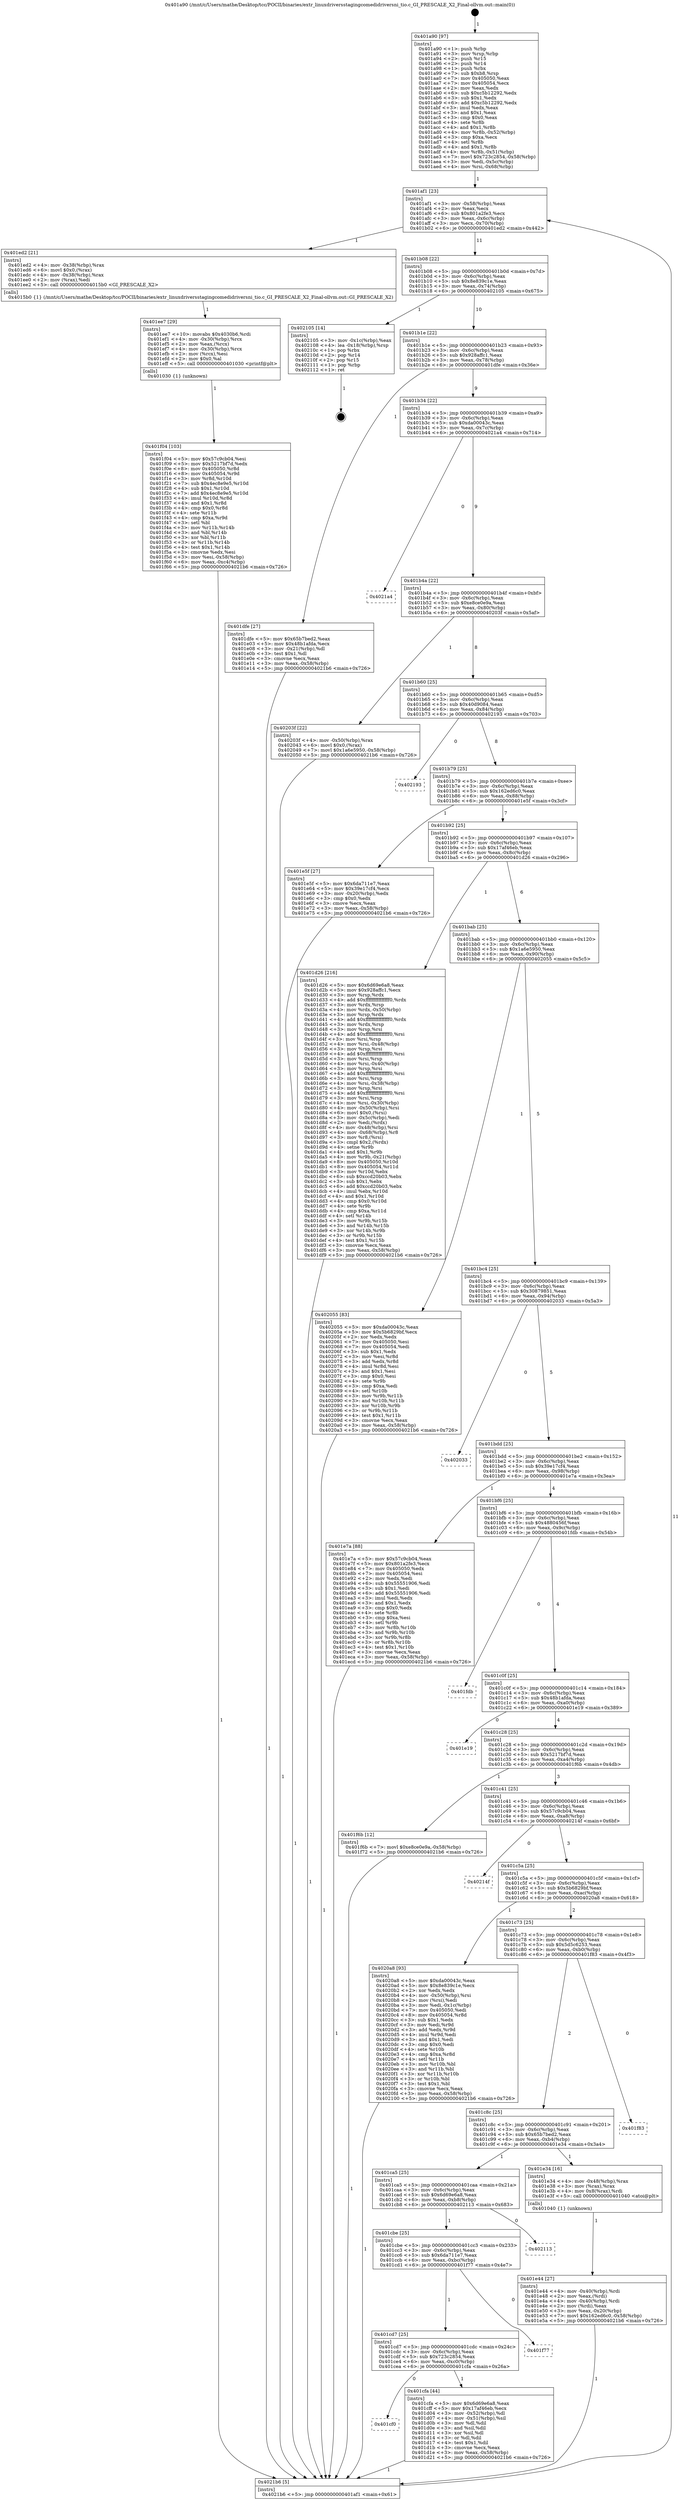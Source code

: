 digraph "0x401a90" {
  label = "0x401a90 (/mnt/c/Users/mathe/Desktop/tcc/POCII/binaries/extr_linuxdriversstagingcomedidriversni_tio.c_GI_PRESCALE_X2_Final-ollvm.out::main(0))"
  labelloc = "t"
  node[shape=record]

  Entry [label="",width=0.3,height=0.3,shape=circle,fillcolor=black,style=filled]
  "0x401af1" [label="{
     0x401af1 [23]\l
     | [instrs]\l
     &nbsp;&nbsp;0x401af1 \<+3\>: mov -0x58(%rbp),%eax\l
     &nbsp;&nbsp;0x401af4 \<+2\>: mov %eax,%ecx\l
     &nbsp;&nbsp;0x401af6 \<+6\>: sub $0x801a2fe3,%ecx\l
     &nbsp;&nbsp;0x401afc \<+3\>: mov %eax,-0x6c(%rbp)\l
     &nbsp;&nbsp;0x401aff \<+3\>: mov %ecx,-0x70(%rbp)\l
     &nbsp;&nbsp;0x401b02 \<+6\>: je 0000000000401ed2 \<main+0x442\>\l
  }"]
  "0x401ed2" [label="{
     0x401ed2 [21]\l
     | [instrs]\l
     &nbsp;&nbsp;0x401ed2 \<+4\>: mov -0x38(%rbp),%rax\l
     &nbsp;&nbsp;0x401ed6 \<+6\>: movl $0x0,(%rax)\l
     &nbsp;&nbsp;0x401edc \<+4\>: mov -0x38(%rbp),%rax\l
     &nbsp;&nbsp;0x401ee0 \<+2\>: mov (%rax),%edi\l
     &nbsp;&nbsp;0x401ee2 \<+5\>: call 00000000004015b0 \<GI_PRESCALE_X2\>\l
     | [calls]\l
     &nbsp;&nbsp;0x4015b0 \{1\} (/mnt/c/Users/mathe/Desktop/tcc/POCII/binaries/extr_linuxdriversstagingcomedidriversni_tio.c_GI_PRESCALE_X2_Final-ollvm.out::GI_PRESCALE_X2)\l
  }"]
  "0x401b08" [label="{
     0x401b08 [22]\l
     | [instrs]\l
     &nbsp;&nbsp;0x401b08 \<+5\>: jmp 0000000000401b0d \<main+0x7d\>\l
     &nbsp;&nbsp;0x401b0d \<+3\>: mov -0x6c(%rbp),%eax\l
     &nbsp;&nbsp;0x401b10 \<+5\>: sub $0x8e839c1e,%eax\l
     &nbsp;&nbsp;0x401b15 \<+3\>: mov %eax,-0x74(%rbp)\l
     &nbsp;&nbsp;0x401b18 \<+6\>: je 0000000000402105 \<main+0x675\>\l
  }"]
  Exit [label="",width=0.3,height=0.3,shape=circle,fillcolor=black,style=filled,peripheries=2]
  "0x402105" [label="{
     0x402105 [14]\l
     | [instrs]\l
     &nbsp;&nbsp;0x402105 \<+3\>: mov -0x1c(%rbp),%eax\l
     &nbsp;&nbsp;0x402108 \<+4\>: lea -0x18(%rbp),%rsp\l
     &nbsp;&nbsp;0x40210c \<+1\>: pop %rbx\l
     &nbsp;&nbsp;0x40210d \<+2\>: pop %r14\l
     &nbsp;&nbsp;0x40210f \<+2\>: pop %r15\l
     &nbsp;&nbsp;0x402111 \<+1\>: pop %rbp\l
     &nbsp;&nbsp;0x402112 \<+1\>: ret\l
  }"]
  "0x401b1e" [label="{
     0x401b1e [22]\l
     | [instrs]\l
     &nbsp;&nbsp;0x401b1e \<+5\>: jmp 0000000000401b23 \<main+0x93\>\l
     &nbsp;&nbsp;0x401b23 \<+3\>: mov -0x6c(%rbp),%eax\l
     &nbsp;&nbsp;0x401b26 \<+5\>: sub $0x928affc1,%eax\l
     &nbsp;&nbsp;0x401b2b \<+3\>: mov %eax,-0x78(%rbp)\l
     &nbsp;&nbsp;0x401b2e \<+6\>: je 0000000000401dfe \<main+0x36e\>\l
  }"]
  "0x401f04" [label="{
     0x401f04 [103]\l
     | [instrs]\l
     &nbsp;&nbsp;0x401f04 \<+5\>: mov $0x57c9cb04,%esi\l
     &nbsp;&nbsp;0x401f09 \<+5\>: mov $0x5217bf7d,%edx\l
     &nbsp;&nbsp;0x401f0e \<+8\>: mov 0x405050,%r8d\l
     &nbsp;&nbsp;0x401f16 \<+8\>: mov 0x405054,%r9d\l
     &nbsp;&nbsp;0x401f1e \<+3\>: mov %r8d,%r10d\l
     &nbsp;&nbsp;0x401f21 \<+7\>: sub $0x4ec8e9e5,%r10d\l
     &nbsp;&nbsp;0x401f28 \<+4\>: sub $0x1,%r10d\l
     &nbsp;&nbsp;0x401f2c \<+7\>: add $0x4ec8e9e5,%r10d\l
     &nbsp;&nbsp;0x401f33 \<+4\>: imul %r10d,%r8d\l
     &nbsp;&nbsp;0x401f37 \<+4\>: and $0x1,%r8d\l
     &nbsp;&nbsp;0x401f3b \<+4\>: cmp $0x0,%r8d\l
     &nbsp;&nbsp;0x401f3f \<+4\>: sete %r11b\l
     &nbsp;&nbsp;0x401f43 \<+4\>: cmp $0xa,%r9d\l
     &nbsp;&nbsp;0x401f47 \<+3\>: setl %bl\l
     &nbsp;&nbsp;0x401f4a \<+3\>: mov %r11b,%r14b\l
     &nbsp;&nbsp;0x401f4d \<+3\>: and %bl,%r14b\l
     &nbsp;&nbsp;0x401f50 \<+3\>: xor %bl,%r11b\l
     &nbsp;&nbsp;0x401f53 \<+3\>: or %r11b,%r14b\l
     &nbsp;&nbsp;0x401f56 \<+4\>: test $0x1,%r14b\l
     &nbsp;&nbsp;0x401f5a \<+3\>: cmovne %edx,%esi\l
     &nbsp;&nbsp;0x401f5d \<+3\>: mov %esi,-0x58(%rbp)\l
     &nbsp;&nbsp;0x401f60 \<+6\>: mov %eax,-0xc4(%rbp)\l
     &nbsp;&nbsp;0x401f66 \<+5\>: jmp 00000000004021b6 \<main+0x726\>\l
  }"]
  "0x401dfe" [label="{
     0x401dfe [27]\l
     | [instrs]\l
     &nbsp;&nbsp;0x401dfe \<+5\>: mov $0x65b7bed2,%eax\l
     &nbsp;&nbsp;0x401e03 \<+5\>: mov $0x48b1afda,%ecx\l
     &nbsp;&nbsp;0x401e08 \<+3\>: mov -0x21(%rbp),%dl\l
     &nbsp;&nbsp;0x401e0b \<+3\>: test $0x1,%dl\l
     &nbsp;&nbsp;0x401e0e \<+3\>: cmovne %ecx,%eax\l
     &nbsp;&nbsp;0x401e11 \<+3\>: mov %eax,-0x58(%rbp)\l
     &nbsp;&nbsp;0x401e14 \<+5\>: jmp 00000000004021b6 \<main+0x726\>\l
  }"]
  "0x401b34" [label="{
     0x401b34 [22]\l
     | [instrs]\l
     &nbsp;&nbsp;0x401b34 \<+5\>: jmp 0000000000401b39 \<main+0xa9\>\l
     &nbsp;&nbsp;0x401b39 \<+3\>: mov -0x6c(%rbp),%eax\l
     &nbsp;&nbsp;0x401b3c \<+5\>: sub $0xda00043c,%eax\l
     &nbsp;&nbsp;0x401b41 \<+3\>: mov %eax,-0x7c(%rbp)\l
     &nbsp;&nbsp;0x401b44 \<+6\>: je 00000000004021a4 \<main+0x714\>\l
  }"]
  "0x401ee7" [label="{
     0x401ee7 [29]\l
     | [instrs]\l
     &nbsp;&nbsp;0x401ee7 \<+10\>: movabs $0x4030b6,%rdi\l
     &nbsp;&nbsp;0x401ef1 \<+4\>: mov -0x30(%rbp),%rcx\l
     &nbsp;&nbsp;0x401ef5 \<+2\>: mov %eax,(%rcx)\l
     &nbsp;&nbsp;0x401ef7 \<+4\>: mov -0x30(%rbp),%rcx\l
     &nbsp;&nbsp;0x401efb \<+2\>: mov (%rcx),%esi\l
     &nbsp;&nbsp;0x401efd \<+2\>: mov $0x0,%al\l
     &nbsp;&nbsp;0x401eff \<+5\>: call 0000000000401030 \<printf@plt\>\l
     | [calls]\l
     &nbsp;&nbsp;0x401030 \{1\} (unknown)\l
  }"]
  "0x4021a4" [label="{
     0x4021a4\l
  }", style=dashed]
  "0x401b4a" [label="{
     0x401b4a [22]\l
     | [instrs]\l
     &nbsp;&nbsp;0x401b4a \<+5\>: jmp 0000000000401b4f \<main+0xbf\>\l
     &nbsp;&nbsp;0x401b4f \<+3\>: mov -0x6c(%rbp),%eax\l
     &nbsp;&nbsp;0x401b52 \<+5\>: sub $0xe8ce0e9a,%eax\l
     &nbsp;&nbsp;0x401b57 \<+3\>: mov %eax,-0x80(%rbp)\l
     &nbsp;&nbsp;0x401b5a \<+6\>: je 000000000040203f \<main+0x5af\>\l
  }"]
  "0x401e44" [label="{
     0x401e44 [27]\l
     | [instrs]\l
     &nbsp;&nbsp;0x401e44 \<+4\>: mov -0x40(%rbp),%rdi\l
     &nbsp;&nbsp;0x401e48 \<+2\>: mov %eax,(%rdi)\l
     &nbsp;&nbsp;0x401e4a \<+4\>: mov -0x40(%rbp),%rdi\l
     &nbsp;&nbsp;0x401e4e \<+2\>: mov (%rdi),%eax\l
     &nbsp;&nbsp;0x401e50 \<+3\>: mov %eax,-0x20(%rbp)\l
     &nbsp;&nbsp;0x401e53 \<+7\>: movl $0x162ed6c0,-0x58(%rbp)\l
     &nbsp;&nbsp;0x401e5a \<+5\>: jmp 00000000004021b6 \<main+0x726\>\l
  }"]
  "0x40203f" [label="{
     0x40203f [22]\l
     | [instrs]\l
     &nbsp;&nbsp;0x40203f \<+4\>: mov -0x50(%rbp),%rax\l
     &nbsp;&nbsp;0x402043 \<+6\>: movl $0x0,(%rax)\l
     &nbsp;&nbsp;0x402049 \<+7\>: movl $0x1a6e5950,-0x58(%rbp)\l
     &nbsp;&nbsp;0x402050 \<+5\>: jmp 00000000004021b6 \<main+0x726\>\l
  }"]
  "0x401b60" [label="{
     0x401b60 [25]\l
     | [instrs]\l
     &nbsp;&nbsp;0x401b60 \<+5\>: jmp 0000000000401b65 \<main+0xd5\>\l
     &nbsp;&nbsp;0x401b65 \<+3\>: mov -0x6c(%rbp),%eax\l
     &nbsp;&nbsp;0x401b68 \<+5\>: sub $0x40d9084,%eax\l
     &nbsp;&nbsp;0x401b6d \<+6\>: mov %eax,-0x84(%rbp)\l
     &nbsp;&nbsp;0x401b73 \<+6\>: je 0000000000402193 \<main+0x703\>\l
  }"]
  "0x401a90" [label="{
     0x401a90 [97]\l
     | [instrs]\l
     &nbsp;&nbsp;0x401a90 \<+1\>: push %rbp\l
     &nbsp;&nbsp;0x401a91 \<+3\>: mov %rsp,%rbp\l
     &nbsp;&nbsp;0x401a94 \<+2\>: push %r15\l
     &nbsp;&nbsp;0x401a96 \<+2\>: push %r14\l
     &nbsp;&nbsp;0x401a98 \<+1\>: push %rbx\l
     &nbsp;&nbsp;0x401a99 \<+7\>: sub $0xb8,%rsp\l
     &nbsp;&nbsp;0x401aa0 \<+7\>: mov 0x405050,%eax\l
     &nbsp;&nbsp;0x401aa7 \<+7\>: mov 0x405054,%ecx\l
     &nbsp;&nbsp;0x401aae \<+2\>: mov %eax,%edx\l
     &nbsp;&nbsp;0x401ab0 \<+6\>: sub $0xc5b12292,%edx\l
     &nbsp;&nbsp;0x401ab6 \<+3\>: sub $0x1,%edx\l
     &nbsp;&nbsp;0x401ab9 \<+6\>: add $0xc5b12292,%edx\l
     &nbsp;&nbsp;0x401abf \<+3\>: imul %edx,%eax\l
     &nbsp;&nbsp;0x401ac2 \<+3\>: and $0x1,%eax\l
     &nbsp;&nbsp;0x401ac5 \<+3\>: cmp $0x0,%eax\l
     &nbsp;&nbsp;0x401ac8 \<+4\>: sete %r8b\l
     &nbsp;&nbsp;0x401acc \<+4\>: and $0x1,%r8b\l
     &nbsp;&nbsp;0x401ad0 \<+4\>: mov %r8b,-0x52(%rbp)\l
     &nbsp;&nbsp;0x401ad4 \<+3\>: cmp $0xa,%ecx\l
     &nbsp;&nbsp;0x401ad7 \<+4\>: setl %r8b\l
     &nbsp;&nbsp;0x401adb \<+4\>: and $0x1,%r8b\l
     &nbsp;&nbsp;0x401adf \<+4\>: mov %r8b,-0x51(%rbp)\l
     &nbsp;&nbsp;0x401ae3 \<+7\>: movl $0x723c2854,-0x58(%rbp)\l
     &nbsp;&nbsp;0x401aea \<+3\>: mov %edi,-0x5c(%rbp)\l
     &nbsp;&nbsp;0x401aed \<+4\>: mov %rsi,-0x68(%rbp)\l
  }"]
  "0x402193" [label="{
     0x402193\l
  }", style=dashed]
  "0x401b79" [label="{
     0x401b79 [25]\l
     | [instrs]\l
     &nbsp;&nbsp;0x401b79 \<+5\>: jmp 0000000000401b7e \<main+0xee\>\l
     &nbsp;&nbsp;0x401b7e \<+3\>: mov -0x6c(%rbp),%eax\l
     &nbsp;&nbsp;0x401b81 \<+5\>: sub $0x162ed6c0,%eax\l
     &nbsp;&nbsp;0x401b86 \<+6\>: mov %eax,-0x88(%rbp)\l
     &nbsp;&nbsp;0x401b8c \<+6\>: je 0000000000401e5f \<main+0x3cf\>\l
  }"]
  "0x4021b6" [label="{
     0x4021b6 [5]\l
     | [instrs]\l
     &nbsp;&nbsp;0x4021b6 \<+5\>: jmp 0000000000401af1 \<main+0x61\>\l
  }"]
  "0x401e5f" [label="{
     0x401e5f [27]\l
     | [instrs]\l
     &nbsp;&nbsp;0x401e5f \<+5\>: mov $0x6da711e7,%eax\l
     &nbsp;&nbsp;0x401e64 \<+5\>: mov $0x39e17cf4,%ecx\l
     &nbsp;&nbsp;0x401e69 \<+3\>: mov -0x20(%rbp),%edx\l
     &nbsp;&nbsp;0x401e6c \<+3\>: cmp $0x0,%edx\l
     &nbsp;&nbsp;0x401e6f \<+3\>: cmove %ecx,%eax\l
     &nbsp;&nbsp;0x401e72 \<+3\>: mov %eax,-0x58(%rbp)\l
     &nbsp;&nbsp;0x401e75 \<+5\>: jmp 00000000004021b6 \<main+0x726\>\l
  }"]
  "0x401b92" [label="{
     0x401b92 [25]\l
     | [instrs]\l
     &nbsp;&nbsp;0x401b92 \<+5\>: jmp 0000000000401b97 \<main+0x107\>\l
     &nbsp;&nbsp;0x401b97 \<+3\>: mov -0x6c(%rbp),%eax\l
     &nbsp;&nbsp;0x401b9a \<+5\>: sub $0x17af46eb,%eax\l
     &nbsp;&nbsp;0x401b9f \<+6\>: mov %eax,-0x8c(%rbp)\l
     &nbsp;&nbsp;0x401ba5 \<+6\>: je 0000000000401d26 \<main+0x296\>\l
  }"]
  "0x401cf0" [label="{
     0x401cf0\l
  }", style=dashed]
  "0x401d26" [label="{
     0x401d26 [216]\l
     | [instrs]\l
     &nbsp;&nbsp;0x401d26 \<+5\>: mov $0x6d69e6a8,%eax\l
     &nbsp;&nbsp;0x401d2b \<+5\>: mov $0x928affc1,%ecx\l
     &nbsp;&nbsp;0x401d30 \<+3\>: mov %rsp,%rdx\l
     &nbsp;&nbsp;0x401d33 \<+4\>: add $0xfffffffffffffff0,%rdx\l
     &nbsp;&nbsp;0x401d37 \<+3\>: mov %rdx,%rsp\l
     &nbsp;&nbsp;0x401d3a \<+4\>: mov %rdx,-0x50(%rbp)\l
     &nbsp;&nbsp;0x401d3e \<+3\>: mov %rsp,%rdx\l
     &nbsp;&nbsp;0x401d41 \<+4\>: add $0xfffffffffffffff0,%rdx\l
     &nbsp;&nbsp;0x401d45 \<+3\>: mov %rdx,%rsp\l
     &nbsp;&nbsp;0x401d48 \<+3\>: mov %rsp,%rsi\l
     &nbsp;&nbsp;0x401d4b \<+4\>: add $0xfffffffffffffff0,%rsi\l
     &nbsp;&nbsp;0x401d4f \<+3\>: mov %rsi,%rsp\l
     &nbsp;&nbsp;0x401d52 \<+4\>: mov %rsi,-0x48(%rbp)\l
     &nbsp;&nbsp;0x401d56 \<+3\>: mov %rsp,%rsi\l
     &nbsp;&nbsp;0x401d59 \<+4\>: add $0xfffffffffffffff0,%rsi\l
     &nbsp;&nbsp;0x401d5d \<+3\>: mov %rsi,%rsp\l
     &nbsp;&nbsp;0x401d60 \<+4\>: mov %rsi,-0x40(%rbp)\l
     &nbsp;&nbsp;0x401d64 \<+3\>: mov %rsp,%rsi\l
     &nbsp;&nbsp;0x401d67 \<+4\>: add $0xfffffffffffffff0,%rsi\l
     &nbsp;&nbsp;0x401d6b \<+3\>: mov %rsi,%rsp\l
     &nbsp;&nbsp;0x401d6e \<+4\>: mov %rsi,-0x38(%rbp)\l
     &nbsp;&nbsp;0x401d72 \<+3\>: mov %rsp,%rsi\l
     &nbsp;&nbsp;0x401d75 \<+4\>: add $0xfffffffffffffff0,%rsi\l
     &nbsp;&nbsp;0x401d79 \<+3\>: mov %rsi,%rsp\l
     &nbsp;&nbsp;0x401d7c \<+4\>: mov %rsi,-0x30(%rbp)\l
     &nbsp;&nbsp;0x401d80 \<+4\>: mov -0x50(%rbp),%rsi\l
     &nbsp;&nbsp;0x401d84 \<+6\>: movl $0x0,(%rsi)\l
     &nbsp;&nbsp;0x401d8a \<+3\>: mov -0x5c(%rbp),%edi\l
     &nbsp;&nbsp;0x401d8d \<+2\>: mov %edi,(%rdx)\l
     &nbsp;&nbsp;0x401d8f \<+4\>: mov -0x48(%rbp),%rsi\l
     &nbsp;&nbsp;0x401d93 \<+4\>: mov -0x68(%rbp),%r8\l
     &nbsp;&nbsp;0x401d97 \<+3\>: mov %r8,(%rsi)\l
     &nbsp;&nbsp;0x401d9a \<+3\>: cmpl $0x2,(%rdx)\l
     &nbsp;&nbsp;0x401d9d \<+4\>: setne %r9b\l
     &nbsp;&nbsp;0x401da1 \<+4\>: and $0x1,%r9b\l
     &nbsp;&nbsp;0x401da5 \<+4\>: mov %r9b,-0x21(%rbp)\l
     &nbsp;&nbsp;0x401da9 \<+8\>: mov 0x405050,%r10d\l
     &nbsp;&nbsp;0x401db1 \<+8\>: mov 0x405054,%r11d\l
     &nbsp;&nbsp;0x401db9 \<+3\>: mov %r10d,%ebx\l
     &nbsp;&nbsp;0x401dbc \<+6\>: sub $0xccd20b03,%ebx\l
     &nbsp;&nbsp;0x401dc2 \<+3\>: sub $0x1,%ebx\l
     &nbsp;&nbsp;0x401dc5 \<+6\>: add $0xccd20b03,%ebx\l
     &nbsp;&nbsp;0x401dcb \<+4\>: imul %ebx,%r10d\l
     &nbsp;&nbsp;0x401dcf \<+4\>: and $0x1,%r10d\l
     &nbsp;&nbsp;0x401dd3 \<+4\>: cmp $0x0,%r10d\l
     &nbsp;&nbsp;0x401dd7 \<+4\>: sete %r9b\l
     &nbsp;&nbsp;0x401ddb \<+4\>: cmp $0xa,%r11d\l
     &nbsp;&nbsp;0x401ddf \<+4\>: setl %r14b\l
     &nbsp;&nbsp;0x401de3 \<+3\>: mov %r9b,%r15b\l
     &nbsp;&nbsp;0x401de6 \<+3\>: and %r14b,%r15b\l
     &nbsp;&nbsp;0x401de9 \<+3\>: xor %r14b,%r9b\l
     &nbsp;&nbsp;0x401dec \<+3\>: or %r9b,%r15b\l
     &nbsp;&nbsp;0x401def \<+4\>: test $0x1,%r15b\l
     &nbsp;&nbsp;0x401df3 \<+3\>: cmovne %ecx,%eax\l
     &nbsp;&nbsp;0x401df6 \<+3\>: mov %eax,-0x58(%rbp)\l
     &nbsp;&nbsp;0x401df9 \<+5\>: jmp 00000000004021b6 \<main+0x726\>\l
  }"]
  "0x401bab" [label="{
     0x401bab [25]\l
     | [instrs]\l
     &nbsp;&nbsp;0x401bab \<+5\>: jmp 0000000000401bb0 \<main+0x120\>\l
     &nbsp;&nbsp;0x401bb0 \<+3\>: mov -0x6c(%rbp),%eax\l
     &nbsp;&nbsp;0x401bb3 \<+5\>: sub $0x1a6e5950,%eax\l
     &nbsp;&nbsp;0x401bb8 \<+6\>: mov %eax,-0x90(%rbp)\l
     &nbsp;&nbsp;0x401bbe \<+6\>: je 0000000000402055 \<main+0x5c5\>\l
  }"]
  "0x401cfa" [label="{
     0x401cfa [44]\l
     | [instrs]\l
     &nbsp;&nbsp;0x401cfa \<+5\>: mov $0x6d69e6a8,%eax\l
     &nbsp;&nbsp;0x401cff \<+5\>: mov $0x17af46eb,%ecx\l
     &nbsp;&nbsp;0x401d04 \<+3\>: mov -0x52(%rbp),%dl\l
     &nbsp;&nbsp;0x401d07 \<+4\>: mov -0x51(%rbp),%sil\l
     &nbsp;&nbsp;0x401d0b \<+3\>: mov %dl,%dil\l
     &nbsp;&nbsp;0x401d0e \<+3\>: and %sil,%dil\l
     &nbsp;&nbsp;0x401d11 \<+3\>: xor %sil,%dl\l
     &nbsp;&nbsp;0x401d14 \<+3\>: or %dl,%dil\l
     &nbsp;&nbsp;0x401d17 \<+4\>: test $0x1,%dil\l
     &nbsp;&nbsp;0x401d1b \<+3\>: cmovne %ecx,%eax\l
     &nbsp;&nbsp;0x401d1e \<+3\>: mov %eax,-0x58(%rbp)\l
     &nbsp;&nbsp;0x401d21 \<+5\>: jmp 00000000004021b6 \<main+0x726\>\l
  }"]
  "0x402055" [label="{
     0x402055 [83]\l
     | [instrs]\l
     &nbsp;&nbsp;0x402055 \<+5\>: mov $0xda00043c,%eax\l
     &nbsp;&nbsp;0x40205a \<+5\>: mov $0x5b6829bf,%ecx\l
     &nbsp;&nbsp;0x40205f \<+2\>: xor %edx,%edx\l
     &nbsp;&nbsp;0x402061 \<+7\>: mov 0x405050,%esi\l
     &nbsp;&nbsp;0x402068 \<+7\>: mov 0x405054,%edi\l
     &nbsp;&nbsp;0x40206f \<+3\>: sub $0x1,%edx\l
     &nbsp;&nbsp;0x402072 \<+3\>: mov %esi,%r8d\l
     &nbsp;&nbsp;0x402075 \<+3\>: add %edx,%r8d\l
     &nbsp;&nbsp;0x402078 \<+4\>: imul %r8d,%esi\l
     &nbsp;&nbsp;0x40207c \<+3\>: and $0x1,%esi\l
     &nbsp;&nbsp;0x40207f \<+3\>: cmp $0x0,%esi\l
     &nbsp;&nbsp;0x402082 \<+4\>: sete %r9b\l
     &nbsp;&nbsp;0x402086 \<+3\>: cmp $0xa,%edi\l
     &nbsp;&nbsp;0x402089 \<+4\>: setl %r10b\l
     &nbsp;&nbsp;0x40208d \<+3\>: mov %r9b,%r11b\l
     &nbsp;&nbsp;0x402090 \<+3\>: and %r10b,%r11b\l
     &nbsp;&nbsp;0x402093 \<+3\>: xor %r10b,%r9b\l
     &nbsp;&nbsp;0x402096 \<+3\>: or %r9b,%r11b\l
     &nbsp;&nbsp;0x402099 \<+4\>: test $0x1,%r11b\l
     &nbsp;&nbsp;0x40209d \<+3\>: cmovne %ecx,%eax\l
     &nbsp;&nbsp;0x4020a0 \<+3\>: mov %eax,-0x58(%rbp)\l
     &nbsp;&nbsp;0x4020a3 \<+5\>: jmp 00000000004021b6 \<main+0x726\>\l
  }"]
  "0x401bc4" [label="{
     0x401bc4 [25]\l
     | [instrs]\l
     &nbsp;&nbsp;0x401bc4 \<+5\>: jmp 0000000000401bc9 \<main+0x139\>\l
     &nbsp;&nbsp;0x401bc9 \<+3\>: mov -0x6c(%rbp),%eax\l
     &nbsp;&nbsp;0x401bcc \<+5\>: sub $0x30879851,%eax\l
     &nbsp;&nbsp;0x401bd1 \<+6\>: mov %eax,-0x94(%rbp)\l
     &nbsp;&nbsp;0x401bd7 \<+6\>: je 0000000000402033 \<main+0x5a3\>\l
  }"]
  "0x401cd7" [label="{
     0x401cd7 [25]\l
     | [instrs]\l
     &nbsp;&nbsp;0x401cd7 \<+5\>: jmp 0000000000401cdc \<main+0x24c\>\l
     &nbsp;&nbsp;0x401cdc \<+3\>: mov -0x6c(%rbp),%eax\l
     &nbsp;&nbsp;0x401cdf \<+5\>: sub $0x723c2854,%eax\l
     &nbsp;&nbsp;0x401ce4 \<+6\>: mov %eax,-0xc0(%rbp)\l
     &nbsp;&nbsp;0x401cea \<+6\>: je 0000000000401cfa \<main+0x26a\>\l
  }"]
  "0x402033" [label="{
     0x402033\l
  }", style=dashed]
  "0x401bdd" [label="{
     0x401bdd [25]\l
     | [instrs]\l
     &nbsp;&nbsp;0x401bdd \<+5\>: jmp 0000000000401be2 \<main+0x152\>\l
     &nbsp;&nbsp;0x401be2 \<+3\>: mov -0x6c(%rbp),%eax\l
     &nbsp;&nbsp;0x401be5 \<+5\>: sub $0x39e17cf4,%eax\l
     &nbsp;&nbsp;0x401bea \<+6\>: mov %eax,-0x98(%rbp)\l
     &nbsp;&nbsp;0x401bf0 \<+6\>: je 0000000000401e7a \<main+0x3ea\>\l
  }"]
  "0x401f77" [label="{
     0x401f77\l
  }", style=dashed]
  "0x401e7a" [label="{
     0x401e7a [88]\l
     | [instrs]\l
     &nbsp;&nbsp;0x401e7a \<+5\>: mov $0x57c9cb04,%eax\l
     &nbsp;&nbsp;0x401e7f \<+5\>: mov $0x801a2fe3,%ecx\l
     &nbsp;&nbsp;0x401e84 \<+7\>: mov 0x405050,%edx\l
     &nbsp;&nbsp;0x401e8b \<+7\>: mov 0x405054,%esi\l
     &nbsp;&nbsp;0x401e92 \<+2\>: mov %edx,%edi\l
     &nbsp;&nbsp;0x401e94 \<+6\>: sub $0x55551906,%edi\l
     &nbsp;&nbsp;0x401e9a \<+3\>: sub $0x1,%edi\l
     &nbsp;&nbsp;0x401e9d \<+6\>: add $0x55551906,%edi\l
     &nbsp;&nbsp;0x401ea3 \<+3\>: imul %edi,%edx\l
     &nbsp;&nbsp;0x401ea6 \<+3\>: and $0x1,%edx\l
     &nbsp;&nbsp;0x401ea9 \<+3\>: cmp $0x0,%edx\l
     &nbsp;&nbsp;0x401eac \<+4\>: sete %r8b\l
     &nbsp;&nbsp;0x401eb0 \<+3\>: cmp $0xa,%esi\l
     &nbsp;&nbsp;0x401eb3 \<+4\>: setl %r9b\l
     &nbsp;&nbsp;0x401eb7 \<+3\>: mov %r8b,%r10b\l
     &nbsp;&nbsp;0x401eba \<+3\>: and %r9b,%r10b\l
     &nbsp;&nbsp;0x401ebd \<+3\>: xor %r9b,%r8b\l
     &nbsp;&nbsp;0x401ec0 \<+3\>: or %r8b,%r10b\l
     &nbsp;&nbsp;0x401ec3 \<+4\>: test $0x1,%r10b\l
     &nbsp;&nbsp;0x401ec7 \<+3\>: cmovne %ecx,%eax\l
     &nbsp;&nbsp;0x401eca \<+3\>: mov %eax,-0x58(%rbp)\l
     &nbsp;&nbsp;0x401ecd \<+5\>: jmp 00000000004021b6 \<main+0x726\>\l
  }"]
  "0x401bf6" [label="{
     0x401bf6 [25]\l
     | [instrs]\l
     &nbsp;&nbsp;0x401bf6 \<+5\>: jmp 0000000000401bfb \<main+0x16b\>\l
     &nbsp;&nbsp;0x401bfb \<+3\>: mov -0x6c(%rbp),%eax\l
     &nbsp;&nbsp;0x401bfe \<+5\>: sub $0x4880456f,%eax\l
     &nbsp;&nbsp;0x401c03 \<+6\>: mov %eax,-0x9c(%rbp)\l
     &nbsp;&nbsp;0x401c09 \<+6\>: je 0000000000401fdb \<main+0x54b\>\l
  }"]
  "0x401cbe" [label="{
     0x401cbe [25]\l
     | [instrs]\l
     &nbsp;&nbsp;0x401cbe \<+5\>: jmp 0000000000401cc3 \<main+0x233\>\l
     &nbsp;&nbsp;0x401cc3 \<+3\>: mov -0x6c(%rbp),%eax\l
     &nbsp;&nbsp;0x401cc6 \<+5\>: sub $0x6da711e7,%eax\l
     &nbsp;&nbsp;0x401ccb \<+6\>: mov %eax,-0xbc(%rbp)\l
     &nbsp;&nbsp;0x401cd1 \<+6\>: je 0000000000401f77 \<main+0x4e7\>\l
  }"]
  "0x401fdb" [label="{
     0x401fdb\l
  }", style=dashed]
  "0x401c0f" [label="{
     0x401c0f [25]\l
     | [instrs]\l
     &nbsp;&nbsp;0x401c0f \<+5\>: jmp 0000000000401c14 \<main+0x184\>\l
     &nbsp;&nbsp;0x401c14 \<+3\>: mov -0x6c(%rbp),%eax\l
     &nbsp;&nbsp;0x401c17 \<+5\>: sub $0x48b1afda,%eax\l
     &nbsp;&nbsp;0x401c1c \<+6\>: mov %eax,-0xa0(%rbp)\l
     &nbsp;&nbsp;0x401c22 \<+6\>: je 0000000000401e19 \<main+0x389\>\l
  }"]
  "0x402113" [label="{
     0x402113\l
  }", style=dashed]
  "0x401e19" [label="{
     0x401e19\l
  }", style=dashed]
  "0x401c28" [label="{
     0x401c28 [25]\l
     | [instrs]\l
     &nbsp;&nbsp;0x401c28 \<+5\>: jmp 0000000000401c2d \<main+0x19d\>\l
     &nbsp;&nbsp;0x401c2d \<+3\>: mov -0x6c(%rbp),%eax\l
     &nbsp;&nbsp;0x401c30 \<+5\>: sub $0x5217bf7d,%eax\l
     &nbsp;&nbsp;0x401c35 \<+6\>: mov %eax,-0xa4(%rbp)\l
     &nbsp;&nbsp;0x401c3b \<+6\>: je 0000000000401f6b \<main+0x4db\>\l
  }"]
  "0x401ca5" [label="{
     0x401ca5 [25]\l
     | [instrs]\l
     &nbsp;&nbsp;0x401ca5 \<+5\>: jmp 0000000000401caa \<main+0x21a\>\l
     &nbsp;&nbsp;0x401caa \<+3\>: mov -0x6c(%rbp),%eax\l
     &nbsp;&nbsp;0x401cad \<+5\>: sub $0x6d69e6a8,%eax\l
     &nbsp;&nbsp;0x401cb2 \<+6\>: mov %eax,-0xb8(%rbp)\l
     &nbsp;&nbsp;0x401cb8 \<+6\>: je 0000000000402113 \<main+0x683\>\l
  }"]
  "0x401f6b" [label="{
     0x401f6b [12]\l
     | [instrs]\l
     &nbsp;&nbsp;0x401f6b \<+7\>: movl $0xe8ce0e9a,-0x58(%rbp)\l
     &nbsp;&nbsp;0x401f72 \<+5\>: jmp 00000000004021b6 \<main+0x726\>\l
  }"]
  "0x401c41" [label="{
     0x401c41 [25]\l
     | [instrs]\l
     &nbsp;&nbsp;0x401c41 \<+5\>: jmp 0000000000401c46 \<main+0x1b6\>\l
     &nbsp;&nbsp;0x401c46 \<+3\>: mov -0x6c(%rbp),%eax\l
     &nbsp;&nbsp;0x401c49 \<+5\>: sub $0x57c9cb04,%eax\l
     &nbsp;&nbsp;0x401c4e \<+6\>: mov %eax,-0xa8(%rbp)\l
     &nbsp;&nbsp;0x401c54 \<+6\>: je 000000000040214f \<main+0x6bf\>\l
  }"]
  "0x401e34" [label="{
     0x401e34 [16]\l
     | [instrs]\l
     &nbsp;&nbsp;0x401e34 \<+4\>: mov -0x48(%rbp),%rax\l
     &nbsp;&nbsp;0x401e38 \<+3\>: mov (%rax),%rax\l
     &nbsp;&nbsp;0x401e3b \<+4\>: mov 0x8(%rax),%rdi\l
     &nbsp;&nbsp;0x401e3f \<+5\>: call 0000000000401040 \<atoi@plt\>\l
     | [calls]\l
     &nbsp;&nbsp;0x401040 \{1\} (unknown)\l
  }"]
  "0x40214f" [label="{
     0x40214f\l
  }", style=dashed]
  "0x401c5a" [label="{
     0x401c5a [25]\l
     | [instrs]\l
     &nbsp;&nbsp;0x401c5a \<+5\>: jmp 0000000000401c5f \<main+0x1cf\>\l
     &nbsp;&nbsp;0x401c5f \<+3\>: mov -0x6c(%rbp),%eax\l
     &nbsp;&nbsp;0x401c62 \<+5\>: sub $0x5b6829bf,%eax\l
     &nbsp;&nbsp;0x401c67 \<+6\>: mov %eax,-0xac(%rbp)\l
     &nbsp;&nbsp;0x401c6d \<+6\>: je 00000000004020a8 \<main+0x618\>\l
  }"]
  "0x401c8c" [label="{
     0x401c8c [25]\l
     | [instrs]\l
     &nbsp;&nbsp;0x401c8c \<+5\>: jmp 0000000000401c91 \<main+0x201\>\l
     &nbsp;&nbsp;0x401c91 \<+3\>: mov -0x6c(%rbp),%eax\l
     &nbsp;&nbsp;0x401c94 \<+5\>: sub $0x65b7bed2,%eax\l
     &nbsp;&nbsp;0x401c99 \<+6\>: mov %eax,-0xb4(%rbp)\l
     &nbsp;&nbsp;0x401c9f \<+6\>: je 0000000000401e34 \<main+0x3a4\>\l
  }"]
  "0x4020a8" [label="{
     0x4020a8 [93]\l
     | [instrs]\l
     &nbsp;&nbsp;0x4020a8 \<+5\>: mov $0xda00043c,%eax\l
     &nbsp;&nbsp;0x4020ad \<+5\>: mov $0x8e839c1e,%ecx\l
     &nbsp;&nbsp;0x4020b2 \<+2\>: xor %edx,%edx\l
     &nbsp;&nbsp;0x4020b4 \<+4\>: mov -0x50(%rbp),%rsi\l
     &nbsp;&nbsp;0x4020b8 \<+2\>: mov (%rsi),%edi\l
     &nbsp;&nbsp;0x4020ba \<+3\>: mov %edi,-0x1c(%rbp)\l
     &nbsp;&nbsp;0x4020bd \<+7\>: mov 0x405050,%edi\l
     &nbsp;&nbsp;0x4020c4 \<+8\>: mov 0x405054,%r8d\l
     &nbsp;&nbsp;0x4020cc \<+3\>: sub $0x1,%edx\l
     &nbsp;&nbsp;0x4020cf \<+3\>: mov %edi,%r9d\l
     &nbsp;&nbsp;0x4020d2 \<+3\>: add %edx,%r9d\l
     &nbsp;&nbsp;0x4020d5 \<+4\>: imul %r9d,%edi\l
     &nbsp;&nbsp;0x4020d9 \<+3\>: and $0x1,%edi\l
     &nbsp;&nbsp;0x4020dc \<+3\>: cmp $0x0,%edi\l
     &nbsp;&nbsp;0x4020df \<+4\>: sete %r10b\l
     &nbsp;&nbsp;0x4020e3 \<+4\>: cmp $0xa,%r8d\l
     &nbsp;&nbsp;0x4020e7 \<+4\>: setl %r11b\l
     &nbsp;&nbsp;0x4020eb \<+3\>: mov %r10b,%bl\l
     &nbsp;&nbsp;0x4020ee \<+3\>: and %r11b,%bl\l
     &nbsp;&nbsp;0x4020f1 \<+3\>: xor %r11b,%r10b\l
     &nbsp;&nbsp;0x4020f4 \<+3\>: or %r10b,%bl\l
     &nbsp;&nbsp;0x4020f7 \<+3\>: test $0x1,%bl\l
     &nbsp;&nbsp;0x4020fa \<+3\>: cmovne %ecx,%eax\l
     &nbsp;&nbsp;0x4020fd \<+3\>: mov %eax,-0x58(%rbp)\l
     &nbsp;&nbsp;0x402100 \<+5\>: jmp 00000000004021b6 \<main+0x726\>\l
  }"]
  "0x401c73" [label="{
     0x401c73 [25]\l
     | [instrs]\l
     &nbsp;&nbsp;0x401c73 \<+5\>: jmp 0000000000401c78 \<main+0x1e8\>\l
     &nbsp;&nbsp;0x401c78 \<+3\>: mov -0x6c(%rbp),%eax\l
     &nbsp;&nbsp;0x401c7b \<+5\>: sub $0x5d5c6253,%eax\l
     &nbsp;&nbsp;0x401c80 \<+6\>: mov %eax,-0xb0(%rbp)\l
     &nbsp;&nbsp;0x401c86 \<+6\>: je 0000000000401f83 \<main+0x4f3\>\l
  }"]
  "0x401f83" [label="{
     0x401f83\l
  }", style=dashed]
  Entry -> "0x401a90" [label=" 1"]
  "0x401af1" -> "0x401ed2" [label=" 1"]
  "0x401af1" -> "0x401b08" [label=" 11"]
  "0x402105" -> Exit [label=" 1"]
  "0x401b08" -> "0x402105" [label=" 1"]
  "0x401b08" -> "0x401b1e" [label=" 10"]
  "0x4020a8" -> "0x4021b6" [label=" 1"]
  "0x401b1e" -> "0x401dfe" [label=" 1"]
  "0x401b1e" -> "0x401b34" [label=" 9"]
  "0x402055" -> "0x4021b6" [label=" 1"]
  "0x401b34" -> "0x4021a4" [label=" 0"]
  "0x401b34" -> "0x401b4a" [label=" 9"]
  "0x40203f" -> "0x4021b6" [label=" 1"]
  "0x401b4a" -> "0x40203f" [label=" 1"]
  "0x401b4a" -> "0x401b60" [label=" 8"]
  "0x401f6b" -> "0x4021b6" [label=" 1"]
  "0x401b60" -> "0x402193" [label=" 0"]
  "0x401b60" -> "0x401b79" [label=" 8"]
  "0x401f04" -> "0x4021b6" [label=" 1"]
  "0x401b79" -> "0x401e5f" [label=" 1"]
  "0x401b79" -> "0x401b92" [label=" 7"]
  "0x401ee7" -> "0x401f04" [label=" 1"]
  "0x401b92" -> "0x401d26" [label=" 1"]
  "0x401b92" -> "0x401bab" [label=" 6"]
  "0x401ed2" -> "0x401ee7" [label=" 1"]
  "0x401bab" -> "0x402055" [label=" 1"]
  "0x401bab" -> "0x401bc4" [label=" 5"]
  "0x401e7a" -> "0x4021b6" [label=" 1"]
  "0x401bc4" -> "0x402033" [label=" 0"]
  "0x401bc4" -> "0x401bdd" [label=" 5"]
  "0x401e44" -> "0x4021b6" [label=" 1"]
  "0x401bdd" -> "0x401e7a" [label=" 1"]
  "0x401bdd" -> "0x401bf6" [label=" 4"]
  "0x401e34" -> "0x401e44" [label=" 1"]
  "0x401bf6" -> "0x401fdb" [label=" 0"]
  "0x401bf6" -> "0x401c0f" [label=" 4"]
  "0x401d26" -> "0x4021b6" [label=" 1"]
  "0x401c0f" -> "0x401e19" [label=" 0"]
  "0x401c0f" -> "0x401c28" [label=" 4"]
  "0x4021b6" -> "0x401af1" [label=" 11"]
  "0x401c28" -> "0x401f6b" [label=" 1"]
  "0x401c28" -> "0x401c41" [label=" 3"]
  "0x401cfa" -> "0x4021b6" [label=" 1"]
  "0x401c41" -> "0x40214f" [label=" 0"]
  "0x401c41" -> "0x401c5a" [label=" 3"]
  "0x401cd7" -> "0x401cf0" [label=" 0"]
  "0x401c5a" -> "0x4020a8" [label=" 1"]
  "0x401c5a" -> "0x401c73" [label=" 2"]
  "0x401e5f" -> "0x4021b6" [label=" 1"]
  "0x401c73" -> "0x401f83" [label=" 0"]
  "0x401c73" -> "0x401c8c" [label=" 2"]
  "0x401cd7" -> "0x401cfa" [label=" 1"]
  "0x401c8c" -> "0x401e34" [label=" 1"]
  "0x401c8c" -> "0x401ca5" [label=" 1"]
  "0x401a90" -> "0x401af1" [label=" 1"]
  "0x401ca5" -> "0x402113" [label=" 0"]
  "0x401ca5" -> "0x401cbe" [label=" 1"]
  "0x401dfe" -> "0x4021b6" [label=" 1"]
  "0x401cbe" -> "0x401f77" [label=" 0"]
  "0x401cbe" -> "0x401cd7" [label=" 1"]
}
